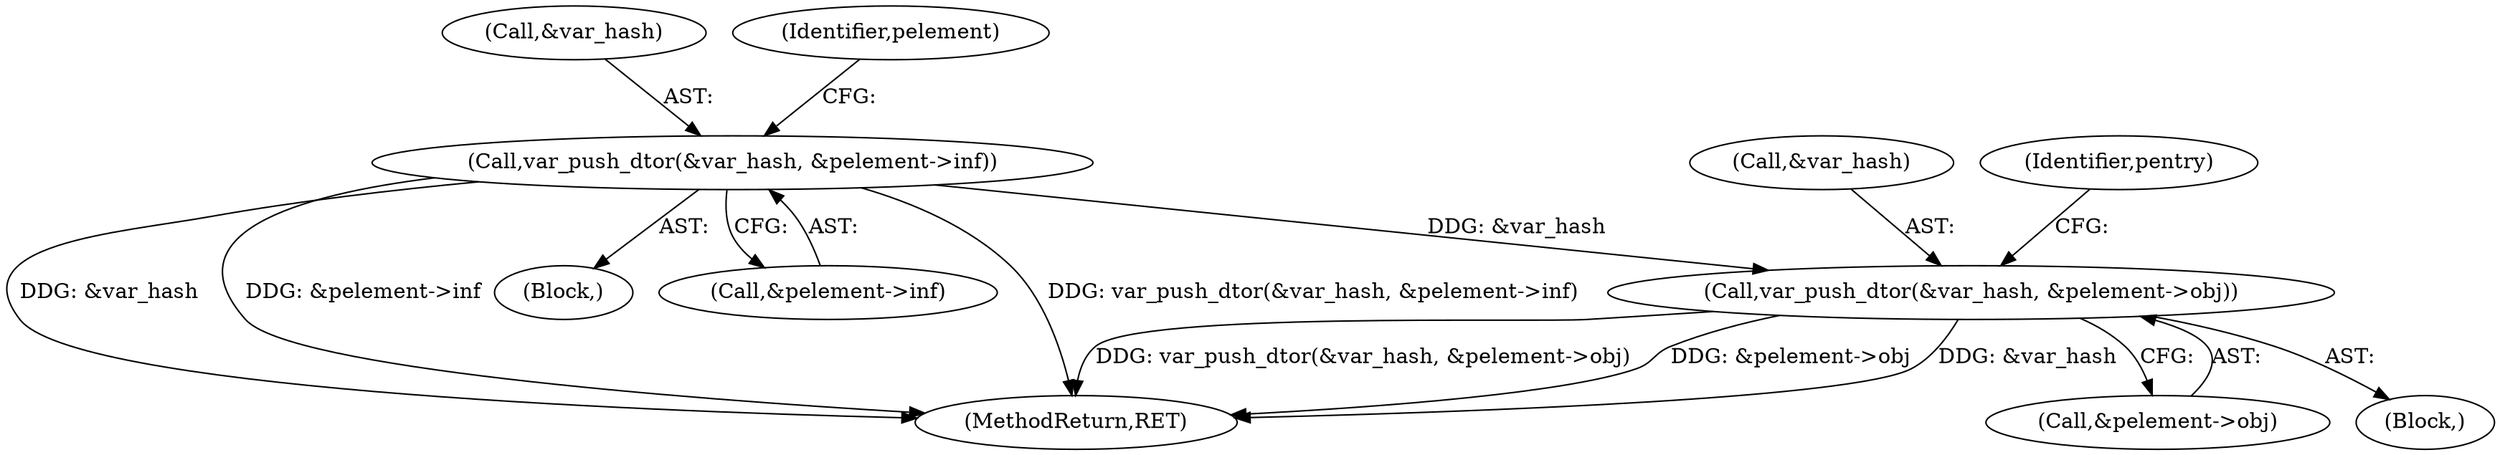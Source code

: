 digraph "0_php_88223c5245e9b470e1e6362bfd96829562ffe6ab_0@pointer" {
"1000271" [label="(Call,var_push_dtor(&var_hash, &pelement->obj))"];
"1000259" [label="(Call,var_push_dtor(&var_hash, &pelement->inf))"];
"1000272" [label="(Call,&var_hash)"];
"1000271" [label="(Call,var_push_dtor(&var_hash, &pelement->obj))"];
"1000260" [label="(Call,&var_hash)"];
"1000268" [label="(Identifier,pelement)"];
"1000270" [label="(Block,)"];
"1000366" [label="(MethodReturn,RET)"];
"1000258" [label="(Block,)"];
"1000262" [label="(Call,&pelement->inf)"];
"1000274" [label="(Call,&pelement->obj)"];
"1000280" [label="(Identifier,pentry)"];
"1000259" [label="(Call,var_push_dtor(&var_hash, &pelement->inf))"];
"1000271" -> "1000270"  [label="AST: "];
"1000271" -> "1000274"  [label="CFG: "];
"1000272" -> "1000271"  [label="AST: "];
"1000274" -> "1000271"  [label="AST: "];
"1000280" -> "1000271"  [label="CFG: "];
"1000271" -> "1000366"  [label="DDG: &pelement->obj"];
"1000271" -> "1000366"  [label="DDG: &var_hash"];
"1000271" -> "1000366"  [label="DDG: var_push_dtor(&var_hash, &pelement->obj)"];
"1000259" -> "1000271"  [label="DDG: &var_hash"];
"1000259" -> "1000258"  [label="AST: "];
"1000259" -> "1000262"  [label="CFG: "];
"1000260" -> "1000259"  [label="AST: "];
"1000262" -> "1000259"  [label="AST: "];
"1000268" -> "1000259"  [label="CFG: "];
"1000259" -> "1000366"  [label="DDG: var_push_dtor(&var_hash, &pelement->inf)"];
"1000259" -> "1000366"  [label="DDG: &var_hash"];
"1000259" -> "1000366"  [label="DDG: &pelement->inf"];
}
